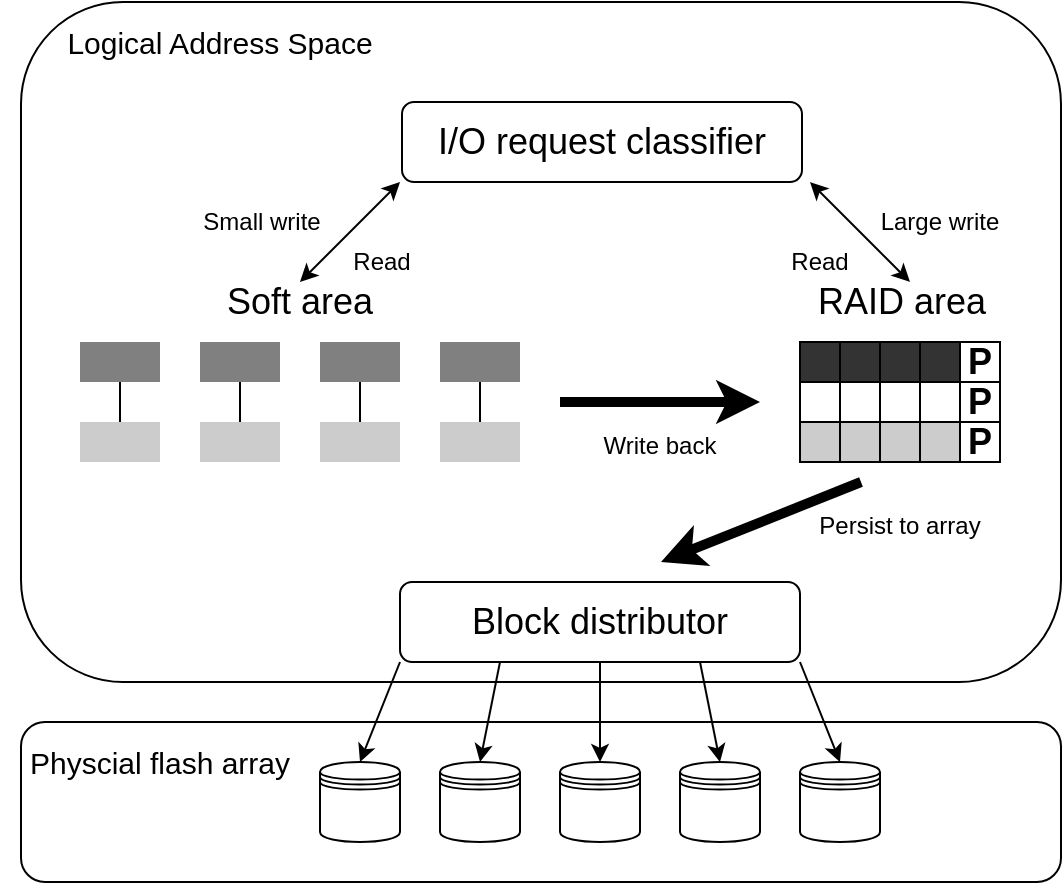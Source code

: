 <mxfile version="24.6.4" type="github">
  <diagram name="Page-1" id="wKSIusGrqr3V_k_r4DR-">
    <mxGraphModel dx="2074" dy="1140" grid="1" gridSize="10" guides="1" tooltips="1" connect="1" arrows="1" fold="1" page="1" pageScale="1" pageWidth="850" pageHeight="1100" math="0" shadow="0">
      <root>
        <mxCell id="0" />
        <mxCell id="1" parent="0" />
        <mxCell id="Agiuoe7lh5ngSEae1jQk-2" value="" style="shape=datastore;whiteSpace=wrap;html=1;" vertex="1" parent="1">
          <mxGeometry x="160" y="380" width="40" height="40" as="geometry" />
        </mxCell>
        <mxCell id="Agiuoe7lh5ngSEae1jQk-4" value="Logical Address Space" style="rounded=0;whiteSpace=wrap;html=1;fillColor=none;strokeColor=none;fontSize=15;fontFamily=Helvetica;" vertex="1" parent="1">
          <mxGeometry x="30" width="160" height="40" as="geometry" />
        </mxCell>
        <mxCell id="Agiuoe7lh5ngSEae1jQk-5" value="&lt;font style=&quot;font-size: 18px;&quot;&gt;I/O request classifier&lt;/font&gt;" style="rounded=1;whiteSpace=wrap;html=1;fillColor=none;" vertex="1" parent="1">
          <mxGeometry x="201" y="50" width="200" height="40" as="geometry" />
        </mxCell>
        <mxCell id="Agiuoe7lh5ngSEae1jQk-6" value="" style="rounded=0;whiteSpace=wrap;html=1;strokeColor=none;gradientColor=none;fillColor=#808080;" vertex="1" parent="1">
          <mxGeometry x="40" y="170" width="40" height="20" as="geometry" />
        </mxCell>
        <mxCell id="Agiuoe7lh5ngSEae1jQk-7" value="" style="rounded=0;whiteSpace=wrap;html=1;strokeColor=none;gradientColor=none;fillColor=#CCCCCC;" vertex="1" parent="1">
          <mxGeometry x="40" y="210" width="40" height="20" as="geometry" />
        </mxCell>
        <mxCell id="Agiuoe7lh5ngSEae1jQk-8" value="" style="endArrow=none;html=1;rounded=0;entryX=0.5;entryY=1;entryDx=0;entryDy=0;exitX=0.5;exitY=0;exitDx=0;exitDy=0;" edge="1" parent="1" source="Agiuoe7lh5ngSEae1jQk-7" target="Agiuoe7lh5ngSEae1jQk-6">
          <mxGeometry width="50" height="50" relative="1" as="geometry">
            <mxPoint x="80" y="250" as="sourcePoint" />
            <mxPoint x="130" y="200" as="targetPoint" />
          </mxGeometry>
        </mxCell>
        <mxCell id="Agiuoe7lh5ngSEae1jQk-9" value="" style="rounded=0;whiteSpace=wrap;html=1;strokeColor=none;gradientColor=none;fillColor=#808080;" vertex="1" parent="1">
          <mxGeometry x="100" y="170" width="40" height="20" as="geometry" />
        </mxCell>
        <mxCell id="Agiuoe7lh5ngSEae1jQk-10" value="" style="rounded=0;whiteSpace=wrap;html=1;strokeColor=none;gradientColor=none;fillColor=#CCCCCC;" vertex="1" parent="1">
          <mxGeometry x="100" y="210" width="40" height="20" as="geometry" />
        </mxCell>
        <mxCell id="Agiuoe7lh5ngSEae1jQk-11" value="" style="endArrow=none;html=1;rounded=0;entryX=0.5;entryY=1;entryDx=0;entryDy=0;exitX=0.5;exitY=0;exitDx=0;exitDy=0;" edge="1" parent="1" source="Agiuoe7lh5ngSEae1jQk-10" target="Agiuoe7lh5ngSEae1jQk-9">
          <mxGeometry width="50" height="50" relative="1" as="geometry">
            <mxPoint x="140" y="250" as="sourcePoint" />
            <mxPoint x="190" y="200" as="targetPoint" />
          </mxGeometry>
        </mxCell>
        <mxCell id="Agiuoe7lh5ngSEae1jQk-15" value="" style="rounded=0;whiteSpace=wrap;html=1;strokeColor=none;gradientColor=none;fillColor=#808080;" vertex="1" parent="1">
          <mxGeometry x="160" y="170" width="40" height="20" as="geometry" />
        </mxCell>
        <mxCell id="Agiuoe7lh5ngSEae1jQk-16" value="" style="rounded=0;whiteSpace=wrap;html=1;strokeColor=none;gradientColor=none;fillColor=#CCCCCC;" vertex="1" parent="1">
          <mxGeometry x="160" y="210" width="40" height="20" as="geometry" />
        </mxCell>
        <mxCell id="Agiuoe7lh5ngSEae1jQk-17" value="" style="endArrow=none;html=1;rounded=0;entryX=0.5;entryY=1;entryDx=0;entryDy=0;exitX=0.5;exitY=0;exitDx=0;exitDy=0;" edge="1" parent="1" source="Agiuoe7lh5ngSEae1jQk-16" target="Agiuoe7lh5ngSEae1jQk-15">
          <mxGeometry width="50" height="50" relative="1" as="geometry">
            <mxPoint x="200" y="250" as="sourcePoint" />
            <mxPoint x="250" y="200" as="targetPoint" />
          </mxGeometry>
        </mxCell>
        <mxCell id="Agiuoe7lh5ngSEae1jQk-18" value="" style="rounded=0;whiteSpace=wrap;html=1;strokeColor=none;gradientColor=none;fillColor=#808080;" vertex="1" parent="1">
          <mxGeometry x="220" y="170" width="40" height="20" as="geometry" />
        </mxCell>
        <mxCell id="Agiuoe7lh5ngSEae1jQk-19" value="" style="rounded=0;whiteSpace=wrap;html=1;strokeColor=none;gradientColor=none;fillColor=#CCCCCC;" vertex="1" parent="1">
          <mxGeometry x="220" y="210" width="40" height="20" as="geometry" />
        </mxCell>
        <mxCell id="Agiuoe7lh5ngSEae1jQk-20" value="" style="endArrow=none;html=1;rounded=0;entryX=0.5;entryY=1;entryDx=0;entryDy=0;exitX=0.5;exitY=0;exitDx=0;exitDy=0;" edge="1" parent="1" source="Agiuoe7lh5ngSEae1jQk-19" target="Agiuoe7lh5ngSEae1jQk-18">
          <mxGeometry width="50" height="50" relative="1" as="geometry">
            <mxPoint x="260" y="250" as="sourcePoint" />
            <mxPoint x="310" y="200" as="targetPoint" />
          </mxGeometry>
        </mxCell>
        <mxCell id="Agiuoe7lh5ngSEae1jQk-21" value="Soft area" style="rounded=0;whiteSpace=wrap;html=1;fillColor=none;strokeColor=none;fontSize=18;" vertex="1" parent="1">
          <mxGeometry x="110" y="140" width="80" height="20" as="geometry" />
        </mxCell>
        <mxCell id="Agiuoe7lh5ngSEae1jQk-28" value="" style="rounded=0;whiteSpace=wrap;html=1;strokeColor=default;fillColor=#CCCCCC;" vertex="1" parent="1">
          <mxGeometry x="460" y="210" width="20" height="20" as="geometry" />
        </mxCell>
        <mxCell id="Agiuoe7lh5ngSEae1jQk-31" value="" style="rounded=0;whiteSpace=wrap;html=1;strokeColor=default;fillColor=#333333;" vertex="1" parent="1">
          <mxGeometry x="400" y="170" width="20" height="20" as="geometry" />
        </mxCell>
        <mxCell id="Agiuoe7lh5ngSEae1jQk-35" value="" style="rounded=0;whiteSpace=wrap;html=1;strokeColor=default;fillColor=none;fontSize=18;fontStyle=1" vertex="1" parent="1">
          <mxGeometry x="400" y="190" width="20" height="20" as="geometry" />
        </mxCell>
        <mxCell id="Agiuoe7lh5ngSEae1jQk-38" value="P" style="rounded=0;whiteSpace=wrap;html=1;strokeColor=default;fillColor=none;fontSize=18;fontStyle=1" vertex="1" parent="1">
          <mxGeometry x="480" y="170" width="20" height="20" as="geometry" />
        </mxCell>
        <mxCell id="Agiuoe7lh5ngSEae1jQk-42" value="RAID area" style="rounded=0;whiteSpace=wrap;html=1;fillColor=none;strokeColor=none;fontSize=18;" vertex="1" parent="1">
          <mxGeometry x="401" y="140" width="100" height="20" as="geometry" />
        </mxCell>
        <mxCell id="Agiuoe7lh5ngSEae1jQk-43" value="" style="endArrow=classic;html=1;rounded=0;strokeWidth=5;" edge="1" parent="1">
          <mxGeometry width="50" height="50" relative="1" as="geometry">
            <mxPoint x="280" y="200" as="sourcePoint" />
            <mxPoint x="380" y="200" as="targetPoint" />
          </mxGeometry>
        </mxCell>
        <mxCell id="Agiuoe7lh5ngSEae1jQk-44" value="&lt;font style=&quot;font-size: 12px;&quot;&gt;Write back&lt;/font&gt;" style="rounded=0;whiteSpace=wrap;html=1;fillColor=none;strokeColor=none;fontSize=15;fontFamily=Helvetica;" vertex="1" parent="1">
          <mxGeometry x="280" y="210" width="100" height="20" as="geometry" />
        </mxCell>
        <mxCell id="Agiuoe7lh5ngSEae1jQk-46" value="" style="rounded=0;whiteSpace=wrap;html=1;strokeColor=default;fillColor=#333333;" vertex="1" parent="1">
          <mxGeometry x="420" y="170" width="20" height="20" as="geometry" />
        </mxCell>
        <mxCell id="Agiuoe7lh5ngSEae1jQk-47" value="" style="rounded=0;whiteSpace=wrap;html=1;strokeColor=default;fillColor=#333333;" vertex="1" parent="1">
          <mxGeometry x="440" y="170" width="20" height="20" as="geometry" />
        </mxCell>
        <mxCell id="Agiuoe7lh5ngSEae1jQk-48" value="" style="rounded=0;whiteSpace=wrap;html=1;strokeColor=default;fillColor=#333333;" vertex="1" parent="1">
          <mxGeometry x="460" y="170" width="20" height="20" as="geometry" />
        </mxCell>
        <mxCell id="Agiuoe7lh5ngSEae1jQk-50" value="P" style="rounded=0;whiteSpace=wrap;html=1;strokeColor=default;fillColor=none;fontSize=18;fontStyle=1" vertex="1" parent="1">
          <mxGeometry x="480" y="210" width="20" height="20" as="geometry" />
        </mxCell>
        <mxCell id="Agiuoe7lh5ngSEae1jQk-51" value="P" style="rounded=0;whiteSpace=wrap;html=1;strokeColor=default;fillColor=none;fontSize=18;fontStyle=1" vertex="1" parent="1">
          <mxGeometry x="480" y="190" width="20" height="20" as="geometry" />
        </mxCell>
        <mxCell id="Agiuoe7lh5ngSEae1jQk-60" value="" style="rounded=0;whiteSpace=wrap;html=1;strokeColor=default;fillColor=none;fontSize=18;fontStyle=1" vertex="1" parent="1">
          <mxGeometry x="420" y="190" width="20" height="20" as="geometry" />
        </mxCell>
        <mxCell id="Agiuoe7lh5ngSEae1jQk-61" value="" style="rounded=0;whiteSpace=wrap;html=1;strokeColor=default;fillColor=none;fontSize=18;fontStyle=1" vertex="1" parent="1">
          <mxGeometry x="440" y="190" width="20" height="20" as="geometry" />
        </mxCell>
        <mxCell id="Agiuoe7lh5ngSEae1jQk-62" value="" style="rounded=0;whiteSpace=wrap;html=1;strokeColor=default;fillColor=none;fontSize=18;fontStyle=1" vertex="1" parent="1">
          <mxGeometry x="460" y="190" width="20" height="20" as="geometry" />
        </mxCell>
        <mxCell id="Agiuoe7lh5ngSEae1jQk-63" value="" style="rounded=0;whiteSpace=wrap;html=1;strokeColor=default;fillColor=#CCCCCC;" vertex="1" parent="1">
          <mxGeometry x="400" y="210" width="20" height="20" as="geometry" />
        </mxCell>
        <mxCell id="Agiuoe7lh5ngSEae1jQk-64" value="" style="rounded=0;whiteSpace=wrap;html=1;strokeColor=default;fillColor=#CCCCCC;" vertex="1" parent="1">
          <mxGeometry x="420" y="210" width="20" height="20" as="geometry" />
        </mxCell>
        <mxCell id="Agiuoe7lh5ngSEae1jQk-65" value="" style="rounded=0;whiteSpace=wrap;html=1;strokeColor=default;fillColor=#CCCCCC;" vertex="1" parent="1">
          <mxGeometry x="440" y="210" width="20" height="20" as="geometry" />
        </mxCell>
        <mxCell id="Agiuoe7lh5ngSEae1jQk-66" value="" style="shape=datastore;whiteSpace=wrap;html=1;" vertex="1" parent="1">
          <mxGeometry x="220" y="380" width="40" height="40" as="geometry" />
        </mxCell>
        <mxCell id="Agiuoe7lh5ngSEae1jQk-67" value="" style="shape=datastore;whiteSpace=wrap;html=1;" vertex="1" parent="1">
          <mxGeometry x="280" y="380" width="40" height="40" as="geometry" />
        </mxCell>
        <mxCell id="Agiuoe7lh5ngSEae1jQk-68" value="" style="shape=datastore;whiteSpace=wrap;html=1;" vertex="1" parent="1">
          <mxGeometry x="340" y="380" width="40" height="40" as="geometry" />
        </mxCell>
        <mxCell id="Agiuoe7lh5ngSEae1jQk-69" value="" style="shape=datastore;whiteSpace=wrap;html=1;" vertex="1" parent="1">
          <mxGeometry x="400" y="380" width="40" height="40" as="geometry" />
        </mxCell>
        <mxCell id="Agiuoe7lh5ngSEae1jQk-70" value="&lt;font style=&quot;font-size: 18px;&quot;&gt;Block distributor&lt;/font&gt;" style="rounded=1;whiteSpace=wrap;html=1;fillColor=none;" vertex="1" parent="1">
          <mxGeometry x="200" y="290" width="200" height="40" as="geometry" />
        </mxCell>
        <mxCell id="Agiuoe7lh5ngSEae1jQk-71" value="" style="endArrow=classic;startArrow=classic;html=1;rounded=0;" edge="1" parent="1">
          <mxGeometry width="50" height="50" relative="1" as="geometry">
            <mxPoint x="150" y="140" as="sourcePoint" />
            <mxPoint x="200" y="90" as="targetPoint" />
          </mxGeometry>
        </mxCell>
        <mxCell id="Agiuoe7lh5ngSEae1jQk-72" value="Small write" style="rounded=0;whiteSpace=wrap;html=1;fillColor=none;strokeColor=none;fontSize=12;fontFamily=Helvetica;" vertex="1" parent="1">
          <mxGeometry x="90.5" y="100" width="80" height="20" as="geometry" />
        </mxCell>
        <mxCell id="Agiuoe7lh5ngSEae1jQk-73" value="Large write" style="rounded=0;whiteSpace=wrap;html=1;fillColor=none;strokeColor=none;fontSize=12;fontFamily=Helvetica;" vertex="1" parent="1">
          <mxGeometry x="430" y="100" width="80" height="20" as="geometry" />
        </mxCell>
        <mxCell id="Agiuoe7lh5ngSEae1jQk-75" value="" style="endArrow=classic;startArrow=classic;html=1;rounded=0;" edge="1" parent="1">
          <mxGeometry width="50" height="50" relative="1" as="geometry">
            <mxPoint x="455" y="140" as="sourcePoint" />
            <mxPoint x="405" y="90" as="targetPoint" />
          </mxGeometry>
        </mxCell>
        <mxCell id="Agiuoe7lh5ngSEae1jQk-78" value="Read" style="rounded=0;whiteSpace=wrap;html=1;fillColor=none;strokeColor=none;fontSize=12;fontFamily=Helvetica;" vertex="1" parent="1">
          <mxGeometry x="170.5" y="120" width="40" height="20" as="geometry" />
        </mxCell>
        <mxCell id="Agiuoe7lh5ngSEae1jQk-79" value="Read" style="rounded=0;whiteSpace=wrap;html=1;fillColor=none;strokeColor=none;fontSize=12;fontFamily=Helvetica;" vertex="1" parent="1">
          <mxGeometry x="390" y="120" width="40" height="20" as="geometry" />
        </mxCell>
        <mxCell id="Agiuoe7lh5ngSEae1jQk-80" value="" style="endArrow=classic;html=1;rounded=0;strokeWidth=5;" edge="1" parent="1">
          <mxGeometry width="50" height="50" relative="1" as="geometry">
            <mxPoint x="430.5" y="240" as="sourcePoint" />
            <mxPoint x="330.5" y="280" as="targetPoint" />
          </mxGeometry>
        </mxCell>
        <mxCell id="Agiuoe7lh5ngSEae1jQk-81" value="&lt;span style=&quot;font-size: 12px;&quot;&gt;Persist to array&lt;/span&gt;" style="rounded=0;whiteSpace=wrap;html=1;fillColor=none;strokeColor=none;fontSize=15;fontFamily=Helvetica;" vertex="1" parent="1">
          <mxGeometry x="400" y="250" width="100" height="20" as="geometry" />
        </mxCell>
        <mxCell id="Agiuoe7lh5ngSEae1jQk-82" value="" style="rounded=1;whiteSpace=wrap;html=1;fillColor=none;" vertex="1" parent="1">
          <mxGeometry x="10.5" width="520" height="340" as="geometry" />
        </mxCell>
        <mxCell id="Agiuoe7lh5ngSEae1jQk-83" value="" style="rounded=1;whiteSpace=wrap;html=1;fillColor=none;" vertex="1" parent="1">
          <mxGeometry x="10.5" y="360" width="520" height="80" as="geometry" />
        </mxCell>
        <mxCell id="Agiuoe7lh5ngSEae1jQk-84" value="" style="endArrow=classic;html=1;rounded=0;exitX=0;exitY=1;exitDx=0;exitDy=0;entryX=0.5;entryY=0;entryDx=0;entryDy=0;" edge="1" parent="1" source="Agiuoe7lh5ngSEae1jQk-70" target="Agiuoe7lh5ngSEae1jQk-2">
          <mxGeometry width="50" height="50" relative="1" as="geometry">
            <mxPoint x="450.5" y="490" as="sourcePoint" />
            <mxPoint x="340.5" y="470" as="targetPoint" />
          </mxGeometry>
        </mxCell>
        <mxCell id="Agiuoe7lh5ngSEae1jQk-85" value="" style="endArrow=classic;html=1;rounded=0;exitX=0.25;exitY=1;exitDx=0;exitDy=0;entryX=0.5;entryY=0;entryDx=0;entryDy=0;" edge="1" parent="1" source="Agiuoe7lh5ngSEae1jQk-70" target="Agiuoe7lh5ngSEae1jQk-66">
          <mxGeometry width="50" height="50" relative="1" as="geometry">
            <mxPoint x="520.5" y="520" as="sourcePoint" />
            <mxPoint x="570.5" y="470" as="targetPoint" />
          </mxGeometry>
        </mxCell>
        <mxCell id="Agiuoe7lh5ngSEae1jQk-86" value="" style="endArrow=classic;html=1;rounded=0;exitX=0.5;exitY=1;exitDx=0;exitDy=0;entryX=0.5;entryY=0;entryDx=0;entryDy=0;" edge="1" parent="1" source="Agiuoe7lh5ngSEae1jQk-70" target="Agiuoe7lh5ngSEae1jQk-67">
          <mxGeometry width="50" height="50" relative="1" as="geometry">
            <mxPoint x="520.5" y="520" as="sourcePoint" />
            <mxPoint x="570.5" y="470" as="targetPoint" />
          </mxGeometry>
        </mxCell>
        <mxCell id="Agiuoe7lh5ngSEae1jQk-87" value="" style="endArrow=classic;html=1;rounded=0;exitX=0.75;exitY=1;exitDx=0;exitDy=0;entryX=0.5;entryY=0;entryDx=0;entryDy=0;" edge="1" parent="1" source="Agiuoe7lh5ngSEae1jQk-70" target="Agiuoe7lh5ngSEae1jQk-68">
          <mxGeometry width="50" height="50" relative="1" as="geometry">
            <mxPoint x="520.5" y="520" as="sourcePoint" />
            <mxPoint x="570.5" y="470" as="targetPoint" />
          </mxGeometry>
        </mxCell>
        <mxCell id="Agiuoe7lh5ngSEae1jQk-88" value="" style="endArrow=classic;html=1;rounded=0;exitX=1;exitY=1;exitDx=0;exitDy=0;entryX=0.5;entryY=0;entryDx=0;entryDy=0;" edge="1" parent="1" source="Agiuoe7lh5ngSEae1jQk-70" target="Agiuoe7lh5ngSEae1jQk-69">
          <mxGeometry width="50" height="50" relative="1" as="geometry">
            <mxPoint x="520.5" y="520" as="sourcePoint" />
            <mxPoint x="570.5" y="470" as="targetPoint" />
          </mxGeometry>
        </mxCell>
        <mxCell id="Agiuoe7lh5ngSEae1jQk-89" value="Physcial flash array" style="rounded=0;whiteSpace=wrap;html=1;fillColor=none;strokeColor=none;fontSize=15;fontFamily=Helvetica;" vertex="1" parent="1">
          <mxGeometry y="360" width="160" height="40" as="geometry" />
        </mxCell>
      </root>
    </mxGraphModel>
  </diagram>
</mxfile>
